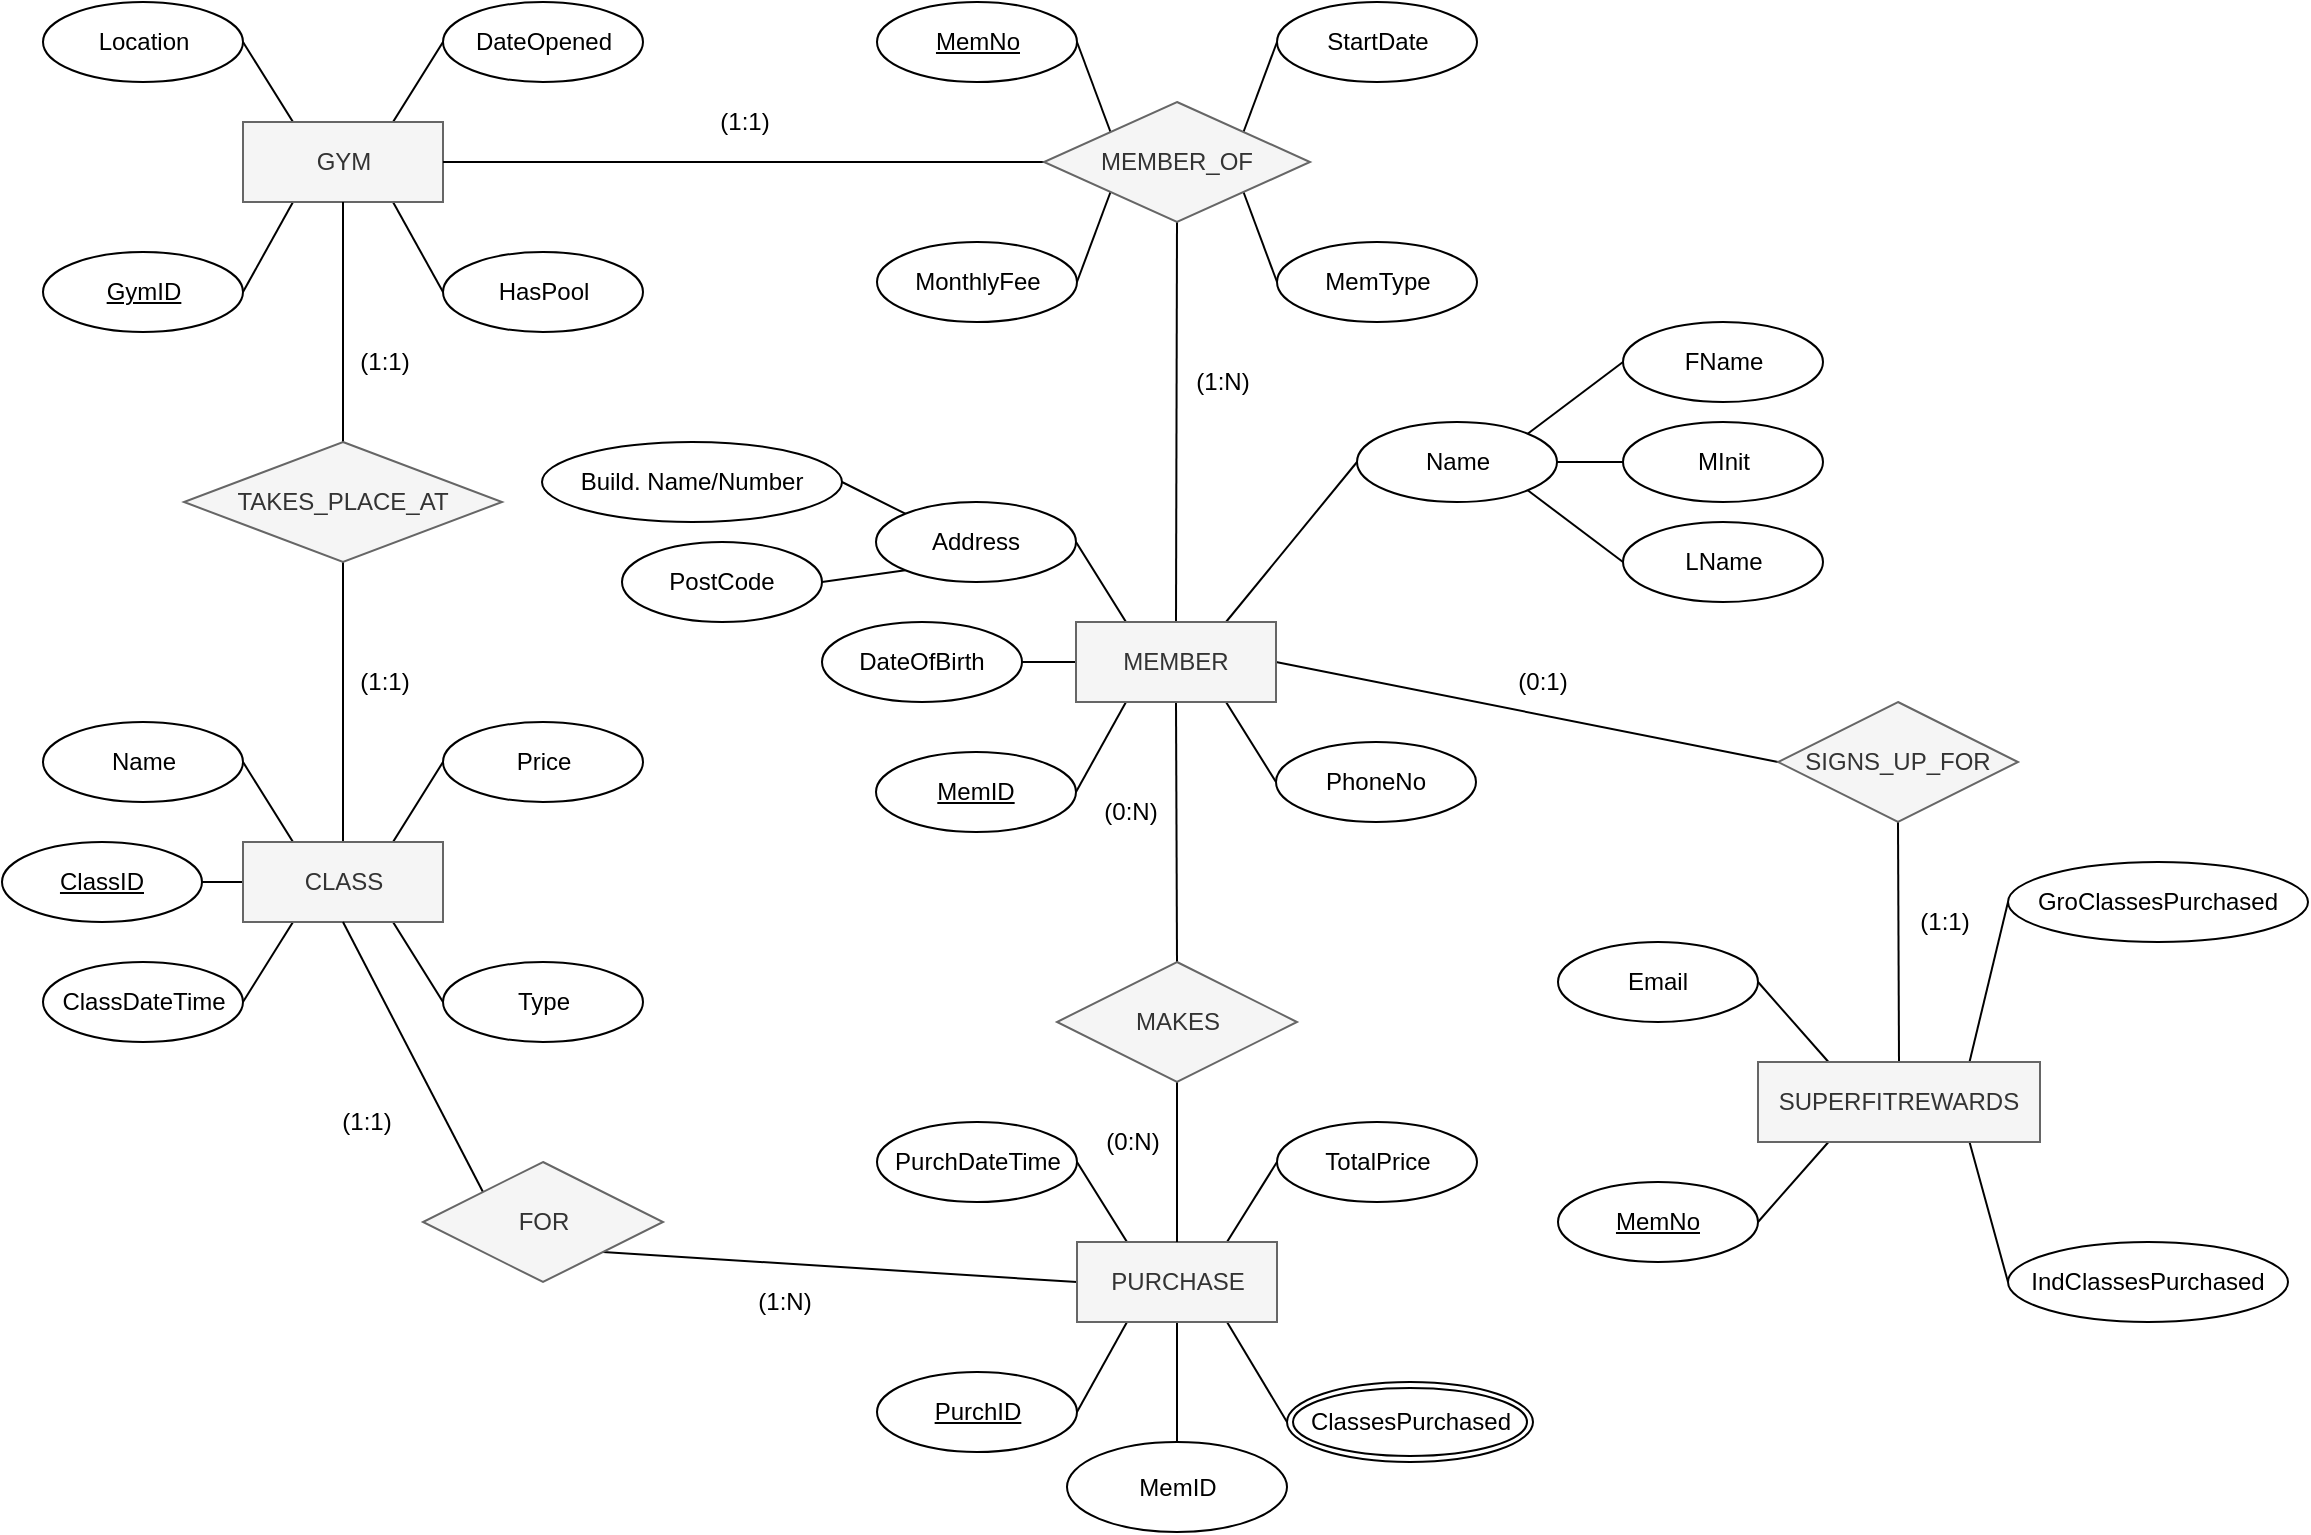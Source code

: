 <mxfile version="14.4.0" type="github">
  <diagram id="R2lEEEUBdFMjLlhIrx00" name="Page-1">
    <mxGraphModel dx="1642" dy="957" grid="1" gridSize="10" guides="1" tooltips="1" connect="1" arrows="1" fold="1" page="1" pageScale="1" pageWidth="1169" pageHeight="827" math="0" shadow="0" extFonts="Permanent Marker^https://fonts.googleapis.com/css?family=Permanent+Marker">
      <root>
        <mxCell id="0" />
        <mxCell id="1" parent="0" />
        <mxCell id="dDWBz8e4I7Z4TFTTQ-KN-4" style="rounded=0;orthogonalLoop=1;jettySize=auto;html=1;entryX=1;entryY=0.5;entryDx=0;entryDy=0;exitX=0.25;exitY=1;exitDx=0;exitDy=0;endArrow=none;endFill=0;" edge="1" parent="1" source="dDWBz8e4I7Z4TFTTQ-KN-2" target="dDWBz8e4I7Z4TFTTQ-KN-3">
          <mxGeometry relative="1" as="geometry" />
        </mxCell>
        <mxCell id="dDWBz8e4I7Z4TFTTQ-KN-9" style="rounded=0;orthogonalLoop=1;jettySize=auto;html=1;exitX=0.25;exitY=0;exitDx=0;exitDy=0;entryX=1;entryY=0.5;entryDx=0;entryDy=0;endArrow=none;endFill=0;" edge="1" parent="1" source="dDWBz8e4I7Z4TFTTQ-KN-2" target="dDWBz8e4I7Z4TFTTQ-KN-6">
          <mxGeometry relative="1" as="geometry" />
        </mxCell>
        <mxCell id="dDWBz8e4I7Z4TFTTQ-KN-10" style="rounded=0;orthogonalLoop=1;jettySize=auto;html=1;exitX=0.75;exitY=0;exitDx=0;exitDy=0;entryX=0;entryY=0.5;entryDx=0;entryDy=0;endArrow=none;endFill=0;" edge="1" parent="1" source="dDWBz8e4I7Z4TFTTQ-KN-2" target="dDWBz8e4I7Z4TFTTQ-KN-7">
          <mxGeometry relative="1" as="geometry" />
        </mxCell>
        <mxCell id="dDWBz8e4I7Z4TFTTQ-KN-13" style="rounded=0;orthogonalLoop=1;jettySize=auto;html=1;entryX=0;entryY=0.5;entryDx=0;entryDy=0;exitX=0.75;exitY=1;exitDx=0;exitDy=0;endArrow=none;endFill=0;" edge="1" parent="1" source="dDWBz8e4I7Z4TFTTQ-KN-2" target="dDWBz8e4I7Z4TFTTQ-KN-12">
          <mxGeometry relative="1" as="geometry" />
        </mxCell>
        <mxCell id="dDWBz8e4I7Z4TFTTQ-KN-2" value="GYM" style="whiteSpace=wrap;html=1;align=center;fillColor=#f5f5f5;strokeColor=#666666;fontColor=#333333;" vertex="1" parent="1">
          <mxGeometry x="130.5" y="100" width="100" height="40" as="geometry" />
        </mxCell>
        <mxCell id="dDWBz8e4I7Z4TFTTQ-KN-3" value="GymID" style="ellipse;whiteSpace=wrap;html=1;align=center;fontStyle=4;" vertex="1" parent="1">
          <mxGeometry x="30.5" y="165" width="100" height="40" as="geometry" />
        </mxCell>
        <mxCell id="dDWBz8e4I7Z4TFTTQ-KN-6" value="Location" style="ellipse;whiteSpace=wrap;html=1;align=center;" vertex="1" parent="1">
          <mxGeometry x="30.5" y="40" width="100" height="40" as="geometry" />
        </mxCell>
        <mxCell id="dDWBz8e4I7Z4TFTTQ-KN-7" value="DateOpened" style="ellipse;whiteSpace=wrap;html=1;align=center;" vertex="1" parent="1">
          <mxGeometry x="230.5" y="40" width="100" height="40" as="geometry" />
        </mxCell>
        <mxCell id="dDWBz8e4I7Z4TFTTQ-KN-41" style="rounded=0;orthogonalLoop=1;jettySize=auto;html=1;exitX=0.25;exitY=0;exitDx=0;exitDy=0;entryX=1;entryY=0.5;entryDx=0;entryDy=0;endArrow=none;endFill=0;" edge="1" parent="1" source="dDWBz8e4I7Z4TFTTQ-KN-11" target="dDWBz8e4I7Z4TFTTQ-KN-17">
          <mxGeometry relative="1" as="geometry" />
        </mxCell>
        <mxCell id="dDWBz8e4I7Z4TFTTQ-KN-42" style="rounded=0;orthogonalLoop=1;jettySize=auto;html=1;exitX=0.25;exitY=1;exitDx=0;exitDy=0;entryX=1;entryY=0.5;entryDx=0;entryDy=0;endArrow=none;endFill=0;" edge="1" parent="1" source="dDWBz8e4I7Z4TFTTQ-KN-11" target="dDWBz8e4I7Z4TFTTQ-KN-18">
          <mxGeometry relative="1" as="geometry" />
        </mxCell>
        <mxCell id="dDWBz8e4I7Z4TFTTQ-KN-48" style="rounded=0;orthogonalLoop=1;jettySize=auto;html=1;exitX=0.75;exitY=1;exitDx=0;exitDy=0;entryX=0;entryY=0.5;entryDx=0;entryDy=0;endArrow=none;endFill=0;" edge="1" parent="1" source="dDWBz8e4I7Z4TFTTQ-KN-11" target="dDWBz8e4I7Z4TFTTQ-KN-47">
          <mxGeometry relative="1" as="geometry" />
        </mxCell>
        <mxCell id="dDWBz8e4I7Z4TFTTQ-KN-116" style="edgeStyle=none;orthogonalLoop=1;jettySize=auto;html=1;exitX=0.75;exitY=0;exitDx=0;exitDy=0;entryX=0;entryY=0.5;entryDx=0;entryDy=0;endArrow=none;endFill=0;strokeColor=#000000;" edge="1" parent="1" source="dDWBz8e4I7Z4TFTTQ-KN-11" target="dDWBz8e4I7Z4TFTTQ-KN-14">
          <mxGeometry relative="1" as="geometry" />
        </mxCell>
        <mxCell id="dDWBz8e4I7Z4TFTTQ-KN-120" style="edgeStyle=none;orthogonalLoop=1;jettySize=auto;html=1;exitX=0.5;exitY=1;exitDx=0;exitDy=0;entryX=0.5;entryY=0;entryDx=0;entryDy=0;endArrow=none;endFill=0;strokeColor=#000000;" edge="1" parent="1" source="dDWBz8e4I7Z4TFTTQ-KN-11" target="dDWBz8e4I7Z4TFTTQ-KN-119">
          <mxGeometry relative="1" as="geometry" />
        </mxCell>
        <mxCell id="dDWBz8e4I7Z4TFTTQ-KN-122" style="edgeStyle=none;orthogonalLoop=1;jettySize=auto;html=1;exitX=0.5;exitY=0;exitDx=0;exitDy=0;entryX=0.5;entryY=1;entryDx=0;entryDy=0;endArrow=none;endFill=0;strokeColor=#000000;" edge="1" parent="1" source="dDWBz8e4I7Z4TFTTQ-KN-11" target="dDWBz8e4I7Z4TFTTQ-KN-150">
          <mxGeometry relative="1" as="geometry">
            <mxPoint x="597.5" y="140" as="targetPoint" />
          </mxGeometry>
        </mxCell>
        <mxCell id="dDWBz8e4I7Z4TFTTQ-KN-131" style="edgeStyle=none;orthogonalLoop=1;jettySize=auto;html=1;exitX=0;exitY=0.5;exitDx=0;exitDy=0;entryX=1;entryY=0.5;entryDx=0;entryDy=0;endArrow=none;endFill=0;strokeColor=#000000;" edge="1" parent="1" source="dDWBz8e4I7Z4TFTTQ-KN-11" target="dDWBz8e4I7Z4TFTTQ-KN-50">
          <mxGeometry relative="1" as="geometry" />
        </mxCell>
        <mxCell id="dDWBz8e4I7Z4TFTTQ-KN-136" style="edgeStyle=none;orthogonalLoop=1;jettySize=auto;html=1;exitX=1;exitY=0.5;exitDx=0;exitDy=0;entryX=0;entryY=0.5;entryDx=0;entryDy=0;endArrow=none;endFill=0;strokeColor=#000000;" edge="1" parent="1" source="dDWBz8e4I7Z4TFTTQ-KN-11" target="dDWBz8e4I7Z4TFTTQ-KN-135">
          <mxGeometry relative="1" as="geometry" />
        </mxCell>
        <mxCell id="dDWBz8e4I7Z4TFTTQ-KN-11" value="MEMBER" style="whiteSpace=wrap;html=1;align=center;fillColor=#f5f5f5;strokeColor=#666666;fontColor=#333333;" vertex="1" parent="1">
          <mxGeometry x="547" y="350" width="100" height="40" as="geometry" />
        </mxCell>
        <mxCell id="dDWBz8e4I7Z4TFTTQ-KN-12" value="HasPool" style="ellipse;whiteSpace=wrap;html=1;align=center;" vertex="1" parent="1">
          <mxGeometry x="230.5" y="165" width="100" height="40" as="geometry" />
        </mxCell>
        <mxCell id="dDWBz8e4I7Z4TFTTQ-KN-54" style="rounded=0;orthogonalLoop=1;jettySize=auto;html=1;exitX=1;exitY=0;exitDx=0;exitDy=0;entryX=0;entryY=0.5;entryDx=0;entryDy=0;endArrow=none;endFill=0;" edge="1" parent="1" source="dDWBz8e4I7Z4TFTTQ-KN-14" target="dDWBz8e4I7Z4TFTTQ-KN-51">
          <mxGeometry relative="1" as="geometry" />
        </mxCell>
        <mxCell id="dDWBz8e4I7Z4TFTTQ-KN-55" style="rounded=0;orthogonalLoop=1;jettySize=auto;html=1;exitX=1;exitY=0.5;exitDx=0;exitDy=0;entryX=0;entryY=0.5;entryDx=0;entryDy=0;endArrow=none;endFill=0;" edge="1" parent="1" source="dDWBz8e4I7Z4TFTTQ-KN-14" target="dDWBz8e4I7Z4TFTTQ-KN-52">
          <mxGeometry relative="1" as="geometry" />
        </mxCell>
        <mxCell id="dDWBz8e4I7Z4TFTTQ-KN-77" style="rounded=0;orthogonalLoop=1;jettySize=auto;html=1;exitX=1;exitY=1;exitDx=0;exitDy=0;entryX=0;entryY=0.5;entryDx=0;entryDy=0;endArrow=none;endFill=0;" edge="1" parent="1" source="dDWBz8e4I7Z4TFTTQ-KN-14" target="dDWBz8e4I7Z4TFTTQ-KN-53">
          <mxGeometry relative="1" as="geometry" />
        </mxCell>
        <mxCell id="dDWBz8e4I7Z4TFTTQ-KN-14" value="Name" style="ellipse;whiteSpace=wrap;html=1;align=center;" vertex="1" parent="1">
          <mxGeometry x="687.5" y="250" width="100" height="40" as="geometry" />
        </mxCell>
        <mxCell id="dDWBz8e4I7Z4TFTTQ-KN-143" style="edgeStyle=none;orthogonalLoop=1;jettySize=auto;html=1;exitX=0;exitY=1;exitDx=0;exitDy=0;entryX=1;entryY=0.5;entryDx=0;entryDy=0;endArrow=none;endFill=0;strokeColor=#000000;" edge="1" parent="1" source="dDWBz8e4I7Z4TFTTQ-KN-17" target="dDWBz8e4I7Z4TFTTQ-KN-142">
          <mxGeometry relative="1" as="geometry" />
        </mxCell>
        <mxCell id="dDWBz8e4I7Z4TFTTQ-KN-144" style="edgeStyle=none;orthogonalLoop=1;jettySize=auto;html=1;exitX=0;exitY=0;exitDx=0;exitDy=0;entryX=1;entryY=0.5;entryDx=0;entryDy=0;endArrow=none;endFill=0;strokeColor=#000000;" edge="1" parent="1" source="dDWBz8e4I7Z4TFTTQ-KN-17" target="dDWBz8e4I7Z4TFTTQ-KN-141">
          <mxGeometry relative="1" as="geometry" />
        </mxCell>
        <mxCell id="dDWBz8e4I7Z4TFTTQ-KN-17" value="Address" style="ellipse;whiteSpace=wrap;html=1;align=center;" vertex="1" parent="1">
          <mxGeometry x="447" y="290" width="100" height="40" as="geometry" />
        </mxCell>
        <mxCell id="dDWBz8e4I7Z4TFTTQ-KN-18" value="MemID" style="ellipse;whiteSpace=wrap;html=1;align=center;fontStyle=4;" vertex="1" parent="1">
          <mxGeometry x="447" y="415" width="100" height="40" as="geometry" />
        </mxCell>
        <mxCell id="dDWBz8e4I7Z4TFTTQ-KN-22" value="MemNo" style="ellipse;whiteSpace=wrap;html=1;align=center;fontStyle=4;" vertex="1" parent="1">
          <mxGeometry x="447.5" y="40" width="100" height="40" as="geometry" />
        </mxCell>
        <mxCell id="dDWBz8e4I7Z4TFTTQ-KN-24" value="StartDate" style="ellipse;whiteSpace=wrap;html=1;align=center;" vertex="1" parent="1">
          <mxGeometry x="647.5" y="40" width="100" height="40" as="geometry" />
        </mxCell>
        <mxCell id="dDWBz8e4I7Z4TFTTQ-KN-26" value="MonthlyFee" style="ellipse;whiteSpace=wrap;html=1;align=center;" vertex="1" parent="1">
          <mxGeometry x="447.5" y="160" width="100" height="40" as="geometry" />
        </mxCell>
        <mxCell id="dDWBz8e4I7Z4TFTTQ-KN-29" style="rounded=0;orthogonalLoop=1;jettySize=auto;html=1;exitX=0;exitY=0;exitDx=0;exitDy=0;entryX=1;entryY=0.5;entryDx=0;entryDy=0;endArrow=none;endFill=0;" edge="1" parent="1" source="dDWBz8e4I7Z4TFTTQ-KN-150" target="dDWBz8e4I7Z4TFTTQ-KN-22">
          <mxGeometry relative="1" as="geometry">
            <mxPoint x="572.5" y="100" as="sourcePoint" />
          </mxGeometry>
        </mxCell>
        <mxCell id="dDWBz8e4I7Z4TFTTQ-KN-30" style="rounded=0;orthogonalLoop=1;jettySize=auto;html=1;exitX=1;exitY=0;exitDx=0;exitDy=0;entryX=0;entryY=0.5;entryDx=0;entryDy=0;endArrow=none;endFill=0;" edge="1" parent="1" source="dDWBz8e4I7Z4TFTTQ-KN-150" target="dDWBz8e4I7Z4TFTTQ-KN-24">
          <mxGeometry relative="1" as="geometry">
            <mxPoint x="622.5" y="100" as="sourcePoint" />
          </mxGeometry>
        </mxCell>
        <mxCell id="dDWBz8e4I7Z4TFTTQ-KN-31" style="rounded=0;orthogonalLoop=1;jettySize=auto;html=1;exitX=0;exitY=1;exitDx=0;exitDy=0;entryX=1;entryY=0.5;entryDx=0;entryDy=0;endArrow=none;endFill=0;" edge="1" parent="1" source="dDWBz8e4I7Z4TFTTQ-KN-150" target="dDWBz8e4I7Z4TFTTQ-KN-26">
          <mxGeometry relative="1" as="geometry">
            <mxPoint x="572.5" y="140" as="sourcePoint" />
          </mxGeometry>
        </mxCell>
        <mxCell id="dDWBz8e4I7Z4TFTTQ-KN-32" style="rounded=0;orthogonalLoop=1;jettySize=auto;html=1;exitX=1;exitY=1;exitDx=0;exitDy=0;entryX=0;entryY=0.5;entryDx=0;entryDy=0;endArrow=none;endFill=0;" edge="1" parent="1" source="dDWBz8e4I7Z4TFTTQ-KN-150" target="dDWBz8e4I7Z4TFTTQ-KN-43">
          <mxGeometry relative="1" as="geometry">
            <mxPoint x="622.5" y="140" as="sourcePoint" />
            <mxPoint x="647.5" y="180.0" as="targetPoint" />
          </mxGeometry>
        </mxCell>
        <mxCell id="dDWBz8e4I7Z4TFTTQ-KN-43" value="MemType" style="ellipse;whiteSpace=wrap;html=1;align=center;" vertex="1" parent="1">
          <mxGeometry x="647.5" y="160" width="100" height="40" as="geometry" />
        </mxCell>
        <mxCell id="dDWBz8e4I7Z4TFTTQ-KN-47" value="PhoneNo" style="ellipse;whiteSpace=wrap;html=1;align=center;" vertex="1" parent="1">
          <mxGeometry x="647" y="410" width="100" height="40" as="geometry" />
        </mxCell>
        <mxCell id="dDWBz8e4I7Z4TFTTQ-KN-50" value="DateOfBirth" style="ellipse;whiteSpace=wrap;html=1;align=center;" vertex="1" parent="1">
          <mxGeometry x="420" y="350" width="100" height="40" as="geometry" />
        </mxCell>
        <mxCell id="dDWBz8e4I7Z4TFTTQ-KN-51" value="FName" style="ellipse;whiteSpace=wrap;html=1;align=center;" vertex="1" parent="1">
          <mxGeometry x="820.5" y="200" width="100" height="40" as="geometry" />
        </mxCell>
        <mxCell id="dDWBz8e4I7Z4TFTTQ-KN-52" value="MInit" style="ellipse;whiteSpace=wrap;html=1;align=center;" vertex="1" parent="1">
          <mxGeometry x="820.5" y="250" width="100" height="40" as="geometry" />
        </mxCell>
        <mxCell id="dDWBz8e4I7Z4TFTTQ-KN-53" value="LName" style="ellipse;whiteSpace=wrap;html=1;align=center;" vertex="1" parent="1">
          <mxGeometry x="820.5" y="300" width="100" height="40" as="geometry" />
        </mxCell>
        <mxCell id="dDWBz8e4I7Z4TFTTQ-KN-60" style="rounded=0;orthogonalLoop=1;jettySize=auto;html=1;exitX=0.25;exitY=0;exitDx=0;exitDy=0;entryX=1;entryY=0.5;entryDx=0;entryDy=0;endArrow=none;endFill=0;" edge="1" parent="1" source="dDWBz8e4I7Z4TFTTQ-KN-58" target="dDWBz8e4I7Z4TFTTQ-KN-59">
          <mxGeometry relative="1" as="geometry" />
        </mxCell>
        <mxCell id="dDWBz8e4I7Z4TFTTQ-KN-62" style="rounded=0;orthogonalLoop=1;jettySize=auto;html=1;exitX=0.75;exitY=0;exitDx=0;exitDy=0;entryX=0;entryY=0.5;entryDx=0;entryDy=0;endArrow=none;endFill=0;" edge="1" parent="1" source="dDWBz8e4I7Z4TFTTQ-KN-58" target="dDWBz8e4I7Z4TFTTQ-KN-61">
          <mxGeometry relative="1" as="geometry" />
        </mxCell>
        <mxCell id="dDWBz8e4I7Z4TFTTQ-KN-64" style="rounded=0;orthogonalLoop=1;jettySize=auto;html=1;exitX=0.75;exitY=1;exitDx=0;exitDy=0;entryX=0;entryY=0.5;entryDx=0;entryDy=0;endArrow=none;endFill=0;" edge="1" parent="1" source="dDWBz8e4I7Z4TFTTQ-KN-58" target="dDWBz8e4I7Z4TFTTQ-KN-63">
          <mxGeometry relative="1" as="geometry" />
        </mxCell>
        <mxCell id="dDWBz8e4I7Z4TFTTQ-KN-66" style="rounded=0;orthogonalLoop=1;jettySize=auto;html=1;exitX=0.25;exitY=1;exitDx=0;exitDy=0;entryX=1;entryY=0.5;entryDx=0;entryDy=0;endArrow=none;endFill=0;" edge="1" parent="1" source="dDWBz8e4I7Z4TFTTQ-KN-58" target="dDWBz8e4I7Z4TFTTQ-KN-65">
          <mxGeometry relative="1" as="geometry" />
        </mxCell>
        <mxCell id="dDWBz8e4I7Z4TFTTQ-KN-126" style="edgeStyle=none;orthogonalLoop=1;jettySize=auto;html=1;exitX=0.5;exitY=0;exitDx=0;exitDy=0;entryX=0.5;entryY=1;entryDx=0;entryDy=0;endArrow=none;endFill=0;strokeColor=#000000;" edge="1" parent="1" source="dDWBz8e4I7Z4TFTTQ-KN-58" target="dDWBz8e4I7Z4TFTTQ-KN-125">
          <mxGeometry relative="1" as="geometry" />
        </mxCell>
        <mxCell id="dDWBz8e4I7Z4TFTTQ-KN-134" style="edgeStyle=none;orthogonalLoop=1;jettySize=auto;html=1;exitX=0;exitY=0.5;exitDx=0;exitDy=0;entryX=1;entryY=0.5;entryDx=0;entryDy=0;endArrow=none;endFill=0;strokeColor=#000000;" edge="1" parent="1" source="dDWBz8e4I7Z4TFTTQ-KN-58" target="dDWBz8e4I7Z4TFTTQ-KN-133">
          <mxGeometry relative="1" as="geometry" />
        </mxCell>
        <mxCell id="dDWBz8e4I7Z4TFTTQ-KN-58" value="&lt;div&gt;CLASS&lt;/div&gt;" style="whiteSpace=wrap;html=1;align=center;fillColor=#f5f5f5;strokeColor=#666666;fontColor=#333333;" vertex="1" parent="1">
          <mxGeometry x="130.5" y="460" width="100" height="40" as="geometry" />
        </mxCell>
        <mxCell id="dDWBz8e4I7Z4TFTTQ-KN-59" value="Name" style="ellipse;whiteSpace=wrap;html=1;align=center;" vertex="1" parent="1">
          <mxGeometry x="30.5" y="400" width="100" height="40" as="geometry" />
        </mxCell>
        <mxCell id="dDWBz8e4I7Z4TFTTQ-KN-61" value="Price" style="ellipse;whiteSpace=wrap;html=1;align=center;" vertex="1" parent="1">
          <mxGeometry x="230.5" y="400" width="100" height="40" as="geometry" />
        </mxCell>
        <mxCell id="dDWBz8e4I7Z4TFTTQ-KN-63" value="Type" style="ellipse;whiteSpace=wrap;html=1;align=center;" vertex="1" parent="1">
          <mxGeometry x="230.5" y="520" width="100" height="40" as="geometry" />
        </mxCell>
        <mxCell id="dDWBz8e4I7Z4TFTTQ-KN-65" value="ClassDateTime" style="ellipse;whiteSpace=wrap;html=1;align=center;" vertex="1" parent="1">
          <mxGeometry x="30.5" y="520" width="100" height="40" as="geometry" />
        </mxCell>
        <mxCell id="dDWBz8e4I7Z4TFTTQ-KN-67" style="rounded=0;orthogonalLoop=1;jettySize=auto;html=1;entryX=1;entryY=0.5;entryDx=0;entryDy=0;exitX=0.25;exitY=1;exitDx=0;exitDy=0;endArrow=none;endFill=0;" edge="1" parent="1" source="dDWBz8e4I7Z4TFTTQ-KN-71" target="dDWBz8e4I7Z4TFTTQ-KN-72">
          <mxGeometry relative="1" as="geometry" />
        </mxCell>
        <mxCell id="dDWBz8e4I7Z4TFTTQ-KN-68" style="rounded=0;orthogonalLoop=1;jettySize=auto;html=1;exitX=0.25;exitY=0;exitDx=0;exitDy=0;entryX=1;entryY=0.5;entryDx=0;entryDy=0;endArrow=none;endFill=0;" edge="1" parent="1" source="dDWBz8e4I7Z4TFTTQ-KN-71" target="dDWBz8e4I7Z4TFTTQ-KN-73">
          <mxGeometry relative="1" as="geometry" />
        </mxCell>
        <mxCell id="dDWBz8e4I7Z4TFTTQ-KN-69" style="rounded=0;orthogonalLoop=1;jettySize=auto;html=1;exitX=0.75;exitY=0;exitDx=0;exitDy=0;entryX=0;entryY=0.5;entryDx=0;entryDy=0;endArrow=none;endFill=0;" edge="1" parent="1" source="dDWBz8e4I7Z4TFTTQ-KN-71" target="dDWBz8e4I7Z4TFTTQ-KN-74">
          <mxGeometry relative="1" as="geometry" />
        </mxCell>
        <mxCell id="dDWBz8e4I7Z4TFTTQ-KN-70" style="rounded=0;orthogonalLoop=1;jettySize=auto;html=1;entryX=0;entryY=0.5;entryDx=0;entryDy=0;exitX=0.75;exitY=1;exitDx=0;exitDy=0;endArrow=none;endFill=0;" edge="1" parent="1" source="dDWBz8e4I7Z4TFTTQ-KN-71" target="dDWBz8e4I7Z4TFTTQ-KN-145">
          <mxGeometry relative="1" as="geometry">
            <mxPoint x="647.5" y="747.5" as="targetPoint" />
          </mxGeometry>
        </mxCell>
        <mxCell id="dDWBz8e4I7Z4TFTTQ-KN-117" style="edgeStyle=none;orthogonalLoop=1;jettySize=auto;html=1;exitX=0.5;exitY=1;exitDx=0;exitDy=0;entryX=0.5;entryY=0;entryDx=0;entryDy=0;endArrow=none;endFill=0;strokeColor=#000000;" edge="1" parent="1" source="dDWBz8e4I7Z4TFTTQ-KN-71" target="dDWBz8e4I7Z4TFTTQ-KN-80">
          <mxGeometry relative="1" as="geometry" />
        </mxCell>
        <mxCell id="dDWBz8e4I7Z4TFTTQ-KN-129" style="edgeStyle=none;orthogonalLoop=1;jettySize=auto;html=1;exitX=0;exitY=0.5;exitDx=0;exitDy=0;entryX=1;entryY=1;entryDx=0;entryDy=0;endArrow=none;endFill=0;strokeColor=#000000;" edge="1" parent="1" source="dDWBz8e4I7Z4TFTTQ-KN-71" target="dDWBz8e4I7Z4TFTTQ-KN-128">
          <mxGeometry relative="1" as="geometry" />
        </mxCell>
        <mxCell id="dDWBz8e4I7Z4TFTTQ-KN-71" value="PURCHASE" style="whiteSpace=wrap;html=1;align=center;fillColor=#f5f5f5;strokeColor=#666666;fontColor=#333333;" vertex="1" parent="1">
          <mxGeometry x="547.5" y="660" width="100" height="40" as="geometry" />
        </mxCell>
        <mxCell id="dDWBz8e4I7Z4TFTTQ-KN-72" value="PurchID" style="ellipse;whiteSpace=wrap;html=1;align=center;fontStyle=4;" vertex="1" parent="1">
          <mxGeometry x="447.5" y="725" width="100" height="40" as="geometry" />
        </mxCell>
        <mxCell id="dDWBz8e4I7Z4TFTTQ-KN-73" value="PurchDateTime" style="ellipse;whiteSpace=wrap;html=1;align=center;" vertex="1" parent="1">
          <mxGeometry x="447.5" y="600" width="100" height="40" as="geometry" />
        </mxCell>
        <mxCell id="dDWBz8e4I7Z4TFTTQ-KN-74" value="TotalPrice" style="ellipse;whiteSpace=wrap;html=1;align=center;" vertex="1" parent="1">
          <mxGeometry x="647.5" y="600" width="100" height="40" as="geometry" />
        </mxCell>
        <mxCell id="dDWBz8e4I7Z4TFTTQ-KN-80" value="MemID" style="ellipse;whiteSpace=wrap;html=1;align=center;" vertex="1" parent="1">
          <mxGeometry x="542.5" y="760" width="110" height="45" as="geometry" />
        </mxCell>
        <mxCell id="dDWBz8e4I7Z4TFTTQ-KN-83" value="MemNo" style="ellipse;whiteSpace=wrap;html=1;align=center;fontStyle=4;" vertex="1" parent="1">
          <mxGeometry x="788" y="630" width="100" height="40" as="geometry" />
        </mxCell>
        <mxCell id="dDWBz8e4I7Z4TFTTQ-KN-84" value="IndClassesPurchased" style="ellipse;whiteSpace=wrap;html=1;align=center;" vertex="1" parent="1">
          <mxGeometry x="1013" y="660" width="140" height="40" as="geometry" />
        </mxCell>
        <mxCell id="dDWBz8e4I7Z4TFTTQ-KN-97" style="rounded=0;orthogonalLoop=1;jettySize=auto;html=1;exitX=0.25;exitY=0;exitDx=0;exitDy=0;entryX=1;entryY=0.5;entryDx=0;entryDy=0;endArrow=none;endFill=0;" edge="1" parent="1" source="dDWBz8e4I7Z4TFTTQ-KN-90" target="dDWBz8e4I7Z4TFTTQ-KN-96">
          <mxGeometry relative="1" as="geometry" />
        </mxCell>
        <mxCell id="dDWBz8e4I7Z4TFTTQ-KN-98" style="rounded=0;orthogonalLoop=1;jettySize=auto;html=1;exitX=0.75;exitY=0;exitDx=0;exitDy=0;entryX=0;entryY=0.5;entryDx=0;entryDy=0;endArrow=none;endFill=0;" edge="1" parent="1" source="dDWBz8e4I7Z4TFTTQ-KN-90" target="dDWBz8e4I7Z4TFTTQ-KN-95">
          <mxGeometry relative="1" as="geometry" />
        </mxCell>
        <mxCell id="dDWBz8e4I7Z4TFTTQ-KN-99" style="rounded=0;orthogonalLoop=1;jettySize=auto;html=1;exitX=0.75;exitY=1;exitDx=0;exitDy=0;entryX=0;entryY=0.5;entryDx=0;entryDy=0;endArrow=none;endFill=0;" edge="1" parent="1" source="dDWBz8e4I7Z4TFTTQ-KN-90" target="dDWBz8e4I7Z4TFTTQ-KN-84">
          <mxGeometry relative="1" as="geometry" />
        </mxCell>
        <mxCell id="dDWBz8e4I7Z4TFTTQ-KN-101" style="rounded=0;orthogonalLoop=1;jettySize=auto;html=1;exitX=0.25;exitY=1;exitDx=0;exitDy=0;entryX=1;entryY=0.5;entryDx=0;entryDy=0;endArrow=none;endFill=0;" edge="1" parent="1" source="dDWBz8e4I7Z4TFTTQ-KN-90" target="dDWBz8e4I7Z4TFTTQ-KN-83">
          <mxGeometry relative="1" as="geometry" />
        </mxCell>
        <mxCell id="dDWBz8e4I7Z4TFTTQ-KN-137" style="edgeStyle=none;orthogonalLoop=1;jettySize=auto;html=1;exitX=0.5;exitY=0;exitDx=0;exitDy=0;entryX=0.5;entryY=1;entryDx=0;entryDy=0;endArrow=none;endFill=0;strokeColor=#000000;" edge="1" parent="1" source="dDWBz8e4I7Z4TFTTQ-KN-90" target="dDWBz8e4I7Z4TFTTQ-KN-135">
          <mxGeometry relative="1" as="geometry" />
        </mxCell>
        <mxCell id="dDWBz8e4I7Z4TFTTQ-KN-90" value="SUPERFITREWARDS" style="whiteSpace=wrap;html=1;align=center;fillColor=#f5f5f5;strokeColor=#666666;fontColor=#333333;" vertex="1" parent="1">
          <mxGeometry x="888" y="570" width="141" height="40" as="geometry" />
        </mxCell>
        <mxCell id="dDWBz8e4I7Z4TFTTQ-KN-95" value="GroClassesPurchased" style="ellipse;whiteSpace=wrap;html=1;align=center;" vertex="1" parent="1">
          <mxGeometry x="1013" y="470" width="150" height="40" as="geometry" />
        </mxCell>
        <mxCell id="dDWBz8e4I7Z4TFTTQ-KN-96" value="Email" style="ellipse;whiteSpace=wrap;html=1;align=center;" vertex="1" parent="1">
          <mxGeometry x="788" y="510" width="100" height="40" as="geometry" />
        </mxCell>
        <mxCell id="dDWBz8e4I7Z4TFTTQ-KN-121" style="edgeStyle=none;orthogonalLoop=1;jettySize=auto;html=1;exitX=0.5;exitY=1;exitDx=0;exitDy=0;entryX=0.5;entryY=0;entryDx=0;entryDy=0;endArrow=none;endFill=0;strokeColor=#000000;" edge="1" parent="1" target="dDWBz8e4I7Z4TFTTQ-KN-71">
          <mxGeometry relative="1" as="geometry">
            <mxPoint x="597.5" y="570" as="sourcePoint" />
          </mxGeometry>
        </mxCell>
        <mxCell id="dDWBz8e4I7Z4TFTTQ-KN-119" value="MAKES" style="shape=rhombus;perimeter=rhombusPerimeter;whiteSpace=wrap;html=1;align=center;fillColor=#f5f5f5;strokeColor=#666666;fontColor=#333333;" vertex="1" parent="1">
          <mxGeometry x="537.5" y="520" width="120" height="60" as="geometry" />
        </mxCell>
        <mxCell id="dDWBz8e4I7Z4TFTTQ-KN-124" style="rounded=0;orthogonalLoop=1;jettySize=auto;html=1;exitX=1;exitY=0.5;exitDx=0;exitDy=0;endArrow=none;endFill=0;entryX=0;entryY=0.5;entryDx=0;entryDy=0;" edge="1" parent="1" source="dDWBz8e4I7Z4TFTTQ-KN-2">
          <mxGeometry relative="1" as="geometry">
            <mxPoint x="280.5" y="120" as="sourcePoint" />
            <mxPoint x="547.5" y="120" as="targetPoint" />
          </mxGeometry>
        </mxCell>
        <mxCell id="dDWBz8e4I7Z4TFTTQ-KN-127" style="edgeStyle=none;orthogonalLoop=1;jettySize=auto;html=1;exitX=0.5;exitY=0;exitDx=0;exitDy=0;entryX=0.5;entryY=1;entryDx=0;entryDy=0;endArrow=none;endFill=0;strokeColor=#000000;" edge="1" parent="1" source="dDWBz8e4I7Z4TFTTQ-KN-125" target="dDWBz8e4I7Z4TFTTQ-KN-2">
          <mxGeometry relative="1" as="geometry" />
        </mxCell>
        <mxCell id="dDWBz8e4I7Z4TFTTQ-KN-125" value="TAKES_PLACE_AT" style="shape=rhombus;perimeter=rhombusPerimeter;whiteSpace=wrap;html=1;align=center;fillColor=#f5f5f5;strokeColor=#666666;fontColor=#333333;" vertex="1" parent="1">
          <mxGeometry x="101" y="260" width="159" height="60" as="geometry" />
        </mxCell>
        <mxCell id="dDWBz8e4I7Z4TFTTQ-KN-130" style="edgeStyle=none;orthogonalLoop=1;jettySize=auto;html=1;exitX=0;exitY=0;exitDx=0;exitDy=0;entryX=0.5;entryY=1;entryDx=0;entryDy=0;endArrow=none;endFill=0;strokeColor=#000000;" edge="1" parent="1" source="dDWBz8e4I7Z4TFTTQ-KN-128" target="dDWBz8e4I7Z4TFTTQ-KN-58">
          <mxGeometry relative="1" as="geometry" />
        </mxCell>
        <mxCell id="dDWBz8e4I7Z4TFTTQ-KN-128" value="FOR" style="shape=rhombus;perimeter=rhombusPerimeter;whiteSpace=wrap;html=1;align=center;fillColor=#f5f5f5;strokeColor=#666666;fontColor=#333333;" vertex="1" parent="1">
          <mxGeometry x="220.5" y="620" width="120" height="60" as="geometry" />
        </mxCell>
        <mxCell id="dDWBz8e4I7Z4TFTTQ-KN-133" value="ClassID" style="ellipse;whiteSpace=wrap;html=1;align=center;fontStyle=4;" vertex="1" parent="1">
          <mxGeometry x="10" y="460" width="100" height="40" as="geometry" />
        </mxCell>
        <mxCell id="dDWBz8e4I7Z4TFTTQ-KN-135" value="SIGNS_UP_FOR" style="shape=rhombus;perimeter=rhombusPerimeter;whiteSpace=wrap;html=1;align=center;fillColor=#f5f5f5;strokeColor=#666666;fontColor=#333333;" vertex="1" parent="1">
          <mxGeometry x="898" y="390" width="120" height="60" as="geometry" />
        </mxCell>
        <mxCell id="dDWBz8e4I7Z4TFTTQ-KN-141" value="Build. Name/Number" style="ellipse;whiteSpace=wrap;html=1;align=center;" vertex="1" parent="1">
          <mxGeometry x="280" y="260" width="150" height="40" as="geometry" />
        </mxCell>
        <mxCell id="dDWBz8e4I7Z4TFTTQ-KN-142" value="PostCode" style="ellipse;whiteSpace=wrap;html=1;align=center;" vertex="1" parent="1">
          <mxGeometry x="320" y="310" width="100" height="40" as="geometry" />
        </mxCell>
        <mxCell id="dDWBz8e4I7Z4TFTTQ-KN-145" value="ClassesPurchased" style="ellipse;shape=doubleEllipse;margin=3;whiteSpace=wrap;html=1;align=center;" vertex="1" parent="1">
          <mxGeometry x="652.5" y="730" width="123" height="40" as="geometry" />
        </mxCell>
        <mxCell id="dDWBz8e4I7Z4TFTTQ-KN-150" value="MEMBER_OF" style="shape=rhombus;perimeter=rhombusPerimeter;whiteSpace=wrap;html=1;align=center;fillColor=#f5f5f5;strokeColor=#666666;fontColor=#333333;" vertex="1" parent="1">
          <mxGeometry x="531" y="90" width="133" height="60" as="geometry" />
        </mxCell>
        <mxCell id="dDWBz8e4I7Z4TFTTQ-KN-151" value="(1:1)" style="text;html=1;align=center;verticalAlign=middle;resizable=0;points=[];autosize=1;" vertex="1" parent="1">
          <mxGeometry x="360.5" y="90" width="40" height="20" as="geometry" />
        </mxCell>
        <mxCell id="dDWBz8e4I7Z4TFTTQ-KN-152" value="(1:N)" style="text;html=1;align=center;verticalAlign=middle;resizable=0;points=[];autosize=1;" vertex="1" parent="1">
          <mxGeometry x="600" y="220" width="40" height="20" as="geometry" />
        </mxCell>
        <mxCell id="dDWBz8e4I7Z4TFTTQ-KN-153" value="(0:1)" style="text;html=1;align=center;verticalAlign=middle;resizable=0;points=[];autosize=1;" vertex="1" parent="1">
          <mxGeometry x="760" y="370" width="40" height="20" as="geometry" />
        </mxCell>
        <mxCell id="dDWBz8e4I7Z4TFTTQ-KN-154" value="(1:1)" style="text;html=1;align=center;verticalAlign=middle;resizable=0;points=[];autosize=1;" vertex="1" parent="1">
          <mxGeometry x="960.5" y="490" width="40" height="20" as="geometry" />
        </mxCell>
        <mxCell id="dDWBz8e4I7Z4TFTTQ-KN-155" value="(0:N)" style="text;html=1;align=center;verticalAlign=middle;resizable=0;points=[];autosize=1;" vertex="1" parent="1">
          <mxGeometry x="554" y="435" width="40" height="20" as="geometry" />
        </mxCell>
        <mxCell id="dDWBz8e4I7Z4TFTTQ-KN-156" value="(0:N)" style="text;html=1;align=center;verticalAlign=middle;resizable=0;points=[];autosize=1;" vertex="1" parent="1">
          <mxGeometry x="554.5" y="600" width="40" height="20" as="geometry" />
        </mxCell>
        <mxCell id="dDWBz8e4I7Z4TFTTQ-KN-157" value="(1:N)" style="text;html=1;align=center;verticalAlign=middle;resizable=0;points=[];autosize=1;" vertex="1" parent="1">
          <mxGeometry x="380.5" y="680" width="40" height="20" as="geometry" />
        </mxCell>
        <mxCell id="dDWBz8e4I7Z4TFTTQ-KN-158" value="(1:1)" style="text;html=1;align=center;verticalAlign=middle;resizable=0;points=[];autosize=1;" vertex="1" parent="1">
          <mxGeometry x="171.5" y="590" width="40" height="20" as="geometry" />
        </mxCell>
        <mxCell id="dDWBz8e4I7Z4TFTTQ-KN-159" value="(1:1)" style="text;html=1;align=center;verticalAlign=middle;resizable=0;points=[];autosize=1;" vertex="1" parent="1">
          <mxGeometry x="180.5" y="370" width="40" height="20" as="geometry" />
        </mxCell>
        <mxCell id="dDWBz8e4I7Z4TFTTQ-KN-160" value="(1:1)" style="text;html=1;align=center;verticalAlign=middle;resizable=0;points=[];autosize=1;" vertex="1" parent="1">
          <mxGeometry x="180.5" y="210" width="40" height="20" as="geometry" />
        </mxCell>
      </root>
    </mxGraphModel>
  </diagram>
</mxfile>
